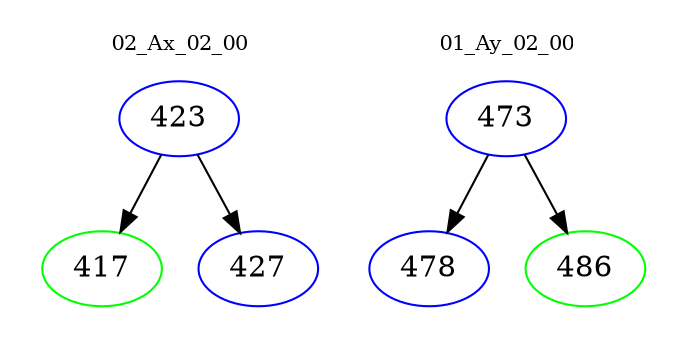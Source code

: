 digraph{
subgraph cluster_0 {
color = white
label = "02_Ax_02_00";
fontsize=10;
T0_423 [label="423", color="blue"]
T0_423 -> T0_417 [color="black"]
T0_417 [label="417", color="green"]
T0_423 -> T0_427 [color="black"]
T0_427 [label="427", color="blue"]
}
subgraph cluster_1 {
color = white
label = "01_Ay_02_00";
fontsize=10;
T1_473 [label="473", color="blue"]
T1_473 -> T1_478 [color="black"]
T1_478 [label="478", color="blue"]
T1_473 -> T1_486 [color="black"]
T1_486 [label="486", color="green"]
}
}
